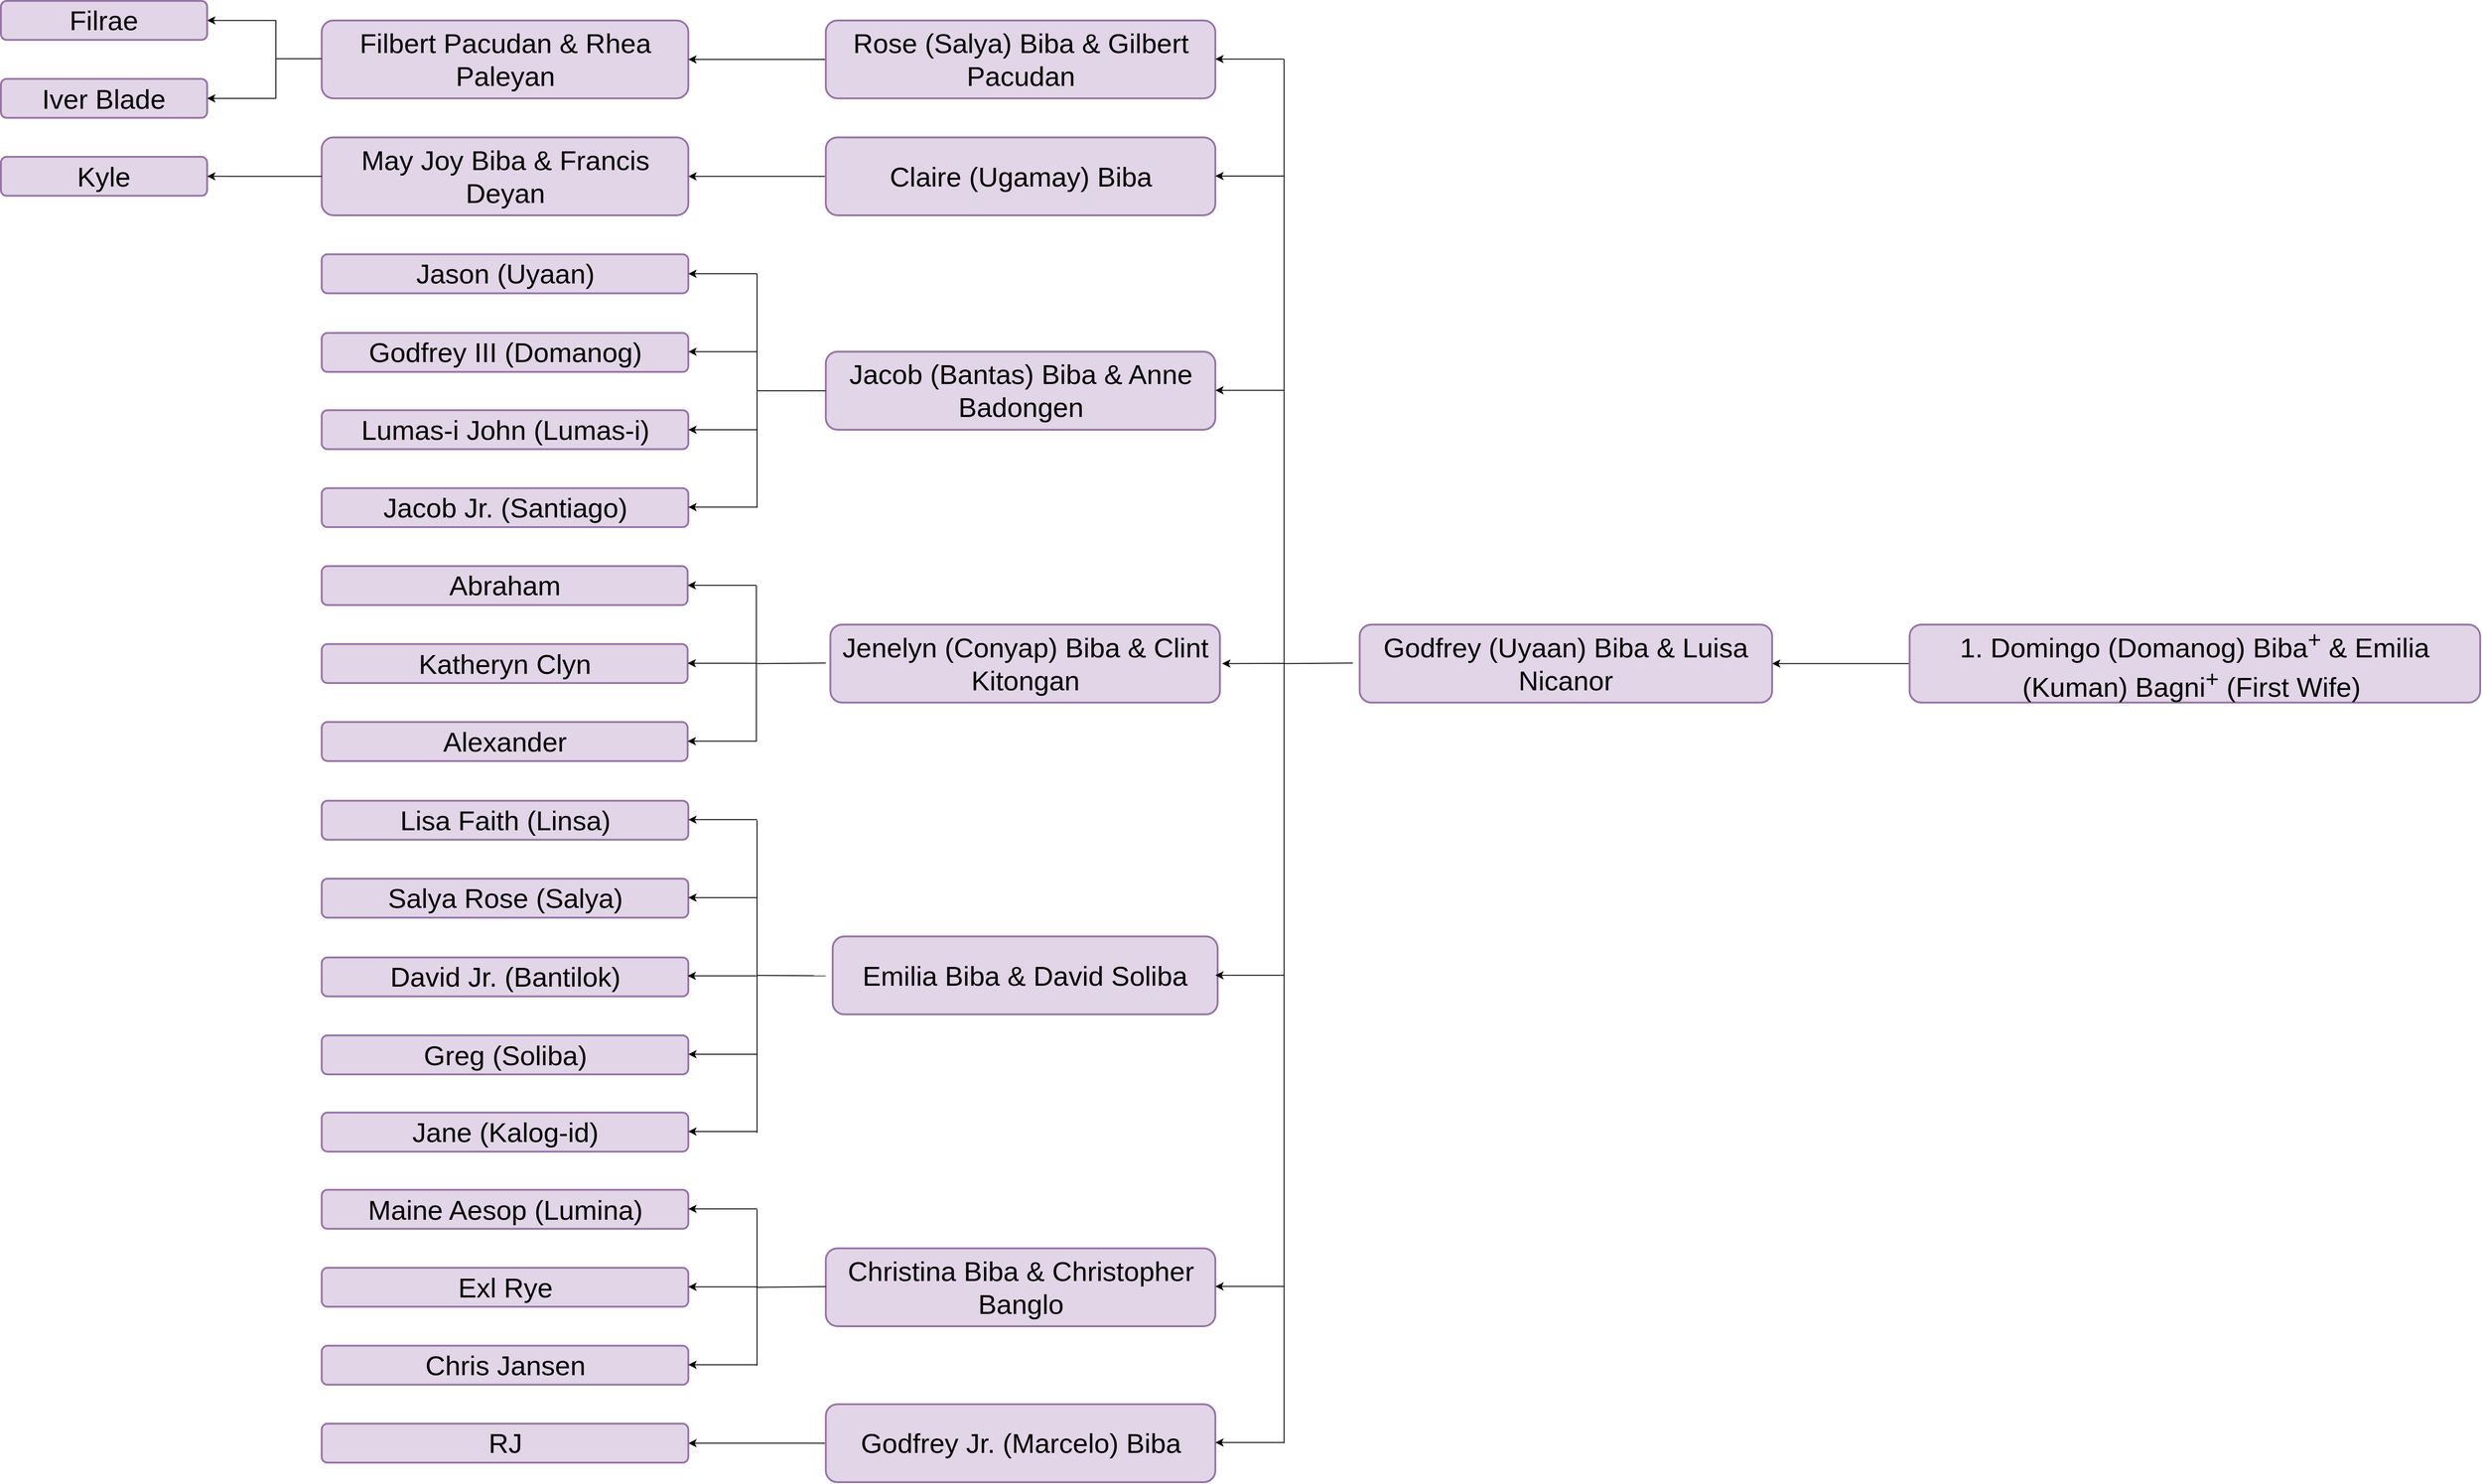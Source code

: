 <mxfile version="28.0.4">
  <diagram name="Page-1" id="tv-Pz4Bu6LIs6yfx5zl2">
    <mxGraphModel dx="3107" dy="1943" grid="1" gridSize="10" guides="1" tooltips="1" connect="1" arrows="1" fold="1" page="1" pageScale="1" pageWidth="1400" pageHeight="850" math="0" shadow="0">
      <root>
        <mxCell id="0" />
        <mxCell id="1" parent="0" />
        <mxCell id="4qRLbiXL7dvZ6mp7pHiN-77" value="" style="group;fontSize=30;" vertex="1" connectable="0" parent="1">
          <mxGeometry x="40" y="20" width="2710" height="1620" as="geometry" />
        </mxCell>
        <mxCell id="4qRLbiXL7dvZ6mp7pHiN-1" value="" style="edgeStyle=orthogonalEdgeStyle;rounded=0;orthogonalLoop=1;jettySize=auto;html=1;fontFamily=Helvetica;fontSize=30;fontColor=default;" edge="1" parent="4qRLbiXL7dvZ6mp7pHiN-77" source="4qRLbiXL7dvZ6mp7pHiN-2" target="4qRLbiXL7dvZ6mp7pHiN-3">
          <mxGeometry relative="1" as="geometry" />
        </mxCell>
        <mxCell id="4qRLbiXL7dvZ6mp7pHiN-2" value="1. Domingo (Domanog) Biba&lt;sup&gt;+&lt;/sup&gt; &amp;amp; Emilia (Kuman) Bagni&lt;span&gt;&lt;sup&gt;+&lt;/sup&gt;&lt;/span&gt;&amp;nbsp;(First Wife)&lt;sup&gt;&amp;nbsp;&lt;/sup&gt;" style="rounded=1;whiteSpace=wrap;html=1;strokeColor=#9673a6;fillColor=#e1d5e7;strokeWidth=2;fontSize=30;" vertex="1" parent="4qRLbiXL7dvZ6mp7pHiN-77">
          <mxGeometry x="2086.349" y="682.105" width="623.651" height="85.263" as="geometry" />
        </mxCell>
        <mxCell id="4qRLbiXL7dvZ6mp7pHiN-3" value="Godfrey (Uyaan) Biba &amp;amp; Luisa Nicanor" style="whiteSpace=wrap;html=1;rounded=1;strokeColor=#9673a6;fillColor=#e1d5e7;strokeWidth=2;fontSize=30;" vertex="1" parent="4qRLbiXL7dvZ6mp7pHiN-77">
          <mxGeometry x="1485.24" y="682.105" width="450.832" height="85.263" as="geometry" />
        </mxCell>
        <mxCell id="4qRLbiXL7dvZ6mp7pHiN-4" value="Filbert Pacudan &amp;amp; Rhea Paleyan" style="whiteSpace=wrap;html=1;rounded=1;fillColor=#e1d5e7;strokeColor=#9673a6;strokeWidth=2;fontSize=30;" vertex="1" parent="4qRLbiXL7dvZ6mp7pHiN-77">
          <mxGeometry x="350.647" y="21.316" width="400.739" height="85.263" as="geometry" />
        </mxCell>
        <mxCell id="4qRLbiXL7dvZ6mp7pHiN-5" value="" style="edgeStyle=orthogonalEdgeStyle;rounded=0;orthogonalLoop=1;jettySize=auto;html=1;fontSize=30;" edge="1" parent="4qRLbiXL7dvZ6mp7pHiN-77">
          <mxGeometry relative="1" as="geometry">
            <mxPoint x="901.664" y="63.947" as="sourcePoint" />
            <mxPoint x="751.386" y="63.947" as="targetPoint" />
          </mxGeometry>
        </mxCell>
        <mxCell id="4qRLbiXL7dvZ6mp7pHiN-6" value="&lt;font&gt;Rose (Salya) Biba &amp;amp; Gilbert Pacudan&lt;/font&gt;" style="rounded=1;whiteSpace=wrap;html=1;fillColor=#e1d5e7;strokeColor=#9673a6;strokeWidth=2;fontSize=30;" vertex="1" parent="4qRLbiXL7dvZ6mp7pHiN-77">
          <mxGeometry x="901.664" y="21.316" width="425.786" height="85.263" as="geometry" />
        </mxCell>
        <mxCell id="4qRLbiXL7dvZ6mp7pHiN-7" value="" style="edgeStyle=orthogonalEdgeStyle;rounded=0;orthogonalLoop=1;jettySize=auto;html=1;fontFamily=Helvetica;fontSize=30;fontColor=default;" edge="1" parent="4qRLbiXL7dvZ6mp7pHiN-77">
          <mxGeometry relative="1" as="geometry">
            <mxPoint x="901.664" y="191.842" as="sourcePoint" />
            <mxPoint x="751.386" y="191.842" as="targetPoint" />
          </mxGeometry>
        </mxCell>
        <mxCell id="4qRLbiXL7dvZ6mp7pHiN-8" value="&lt;font&gt;Claire (Ugamay) Biba&lt;/font&gt;" style="rounded=1;whiteSpace=wrap;html=1;fillColor=#e1d5e7;strokeColor=#9673a6;strokeWidth=2;fontSize=30;" vertex="1" parent="4qRLbiXL7dvZ6mp7pHiN-77">
          <mxGeometry x="901.664" y="149.211" width="425.786" height="85.263" as="geometry" />
        </mxCell>
        <mxCell id="4qRLbiXL7dvZ6mp7pHiN-9" value="&lt;span&gt;Jacob (Bantas) Biba &amp;amp; Anne Badongen&lt;/span&gt;" style="rounded=1;whiteSpace=wrap;html=1;fillColor=#e1d5e7;strokeColor=#9673a6;strokeWidth=2;fontSize=30;" vertex="1" parent="4qRLbiXL7dvZ6mp7pHiN-77">
          <mxGeometry x="901.664" y="383.684" width="425.786" height="85.263" as="geometry" />
        </mxCell>
        <mxCell id="4qRLbiXL7dvZ6mp7pHiN-10" value="May Joy Biba &amp;amp; Francis Deyan" style="rounded=1;whiteSpace=wrap;html=1;fillColor=#e1d5e7;strokeColor=#9673a6;strokeWidth=2;fontSize=30;" vertex="1" parent="4qRLbiXL7dvZ6mp7pHiN-77">
          <mxGeometry x="350.647" y="149.211" width="400.739" height="85.263" as="geometry" />
        </mxCell>
        <mxCell id="4qRLbiXL7dvZ6mp7pHiN-11" value="" style="edgeStyle=orthogonalEdgeStyle;rounded=0;orthogonalLoop=1;jettySize=auto;html=1;fontFamily=Helvetica;fontSize=30;fontColor=default;" edge="1" parent="4qRLbiXL7dvZ6mp7pHiN-77" source="4qRLbiXL7dvZ6mp7pHiN-12" target="4qRLbiXL7dvZ6mp7pHiN-23">
          <mxGeometry relative="1" as="geometry" />
        </mxCell>
        <mxCell id="4qRLbiXL7dvZ6mp7pHiN-12" value="&lt;span&gt;Godfrey Jr. (Marcelo) Biba&lt;/span&gt;" style="rounded=1;whiteSpace=wrap;html=1;fillColor=#e1d5e7;strokeColor=#9673a6;strokeWidth=2;fontSize=30;" vertex="1" parent="4qRLbiXL7dvZ6mp7pHiN-77">
          <mxGeometry x="901.664" y="1534.737" width="425.786" height="85.263" as="geometry" />
        </mxCell>
        <mxCell id="4qRLbiXL7dvZ6mp7pHiN-13" value="&lt;font&gt;Emilia Biba &amp;amp; David Soliba&lt;/font&gt;" style="rounded=1;whiteSpace=wrap;html=1;fillColor=#e1d5e7;strokeColor=#9673a6;strokeWidth=2;fontSize=30;" vertex="1" parent="4qRLbiXL7dvZ6mp7pHiN-77">
          <mxGeometry x="909.177" y="1023.158" width="420.776" height="85.263" as="geometry" />
        </mxCell>
        <mxCell id="4qRLbiXL7dvZ6mp7pHiN-14" value="&lt;font&gt;Christina Biba &amp;amp; Christopher Banglo&lt;/font&gt;" style="rounded=1;whiteSpace=wrap;html=1;fillColor=#e1d5e7;strokeColor=#9673a6;strokeWidth=2;fontSize=30;" vertex="1" parent="4qRLbiXL7dvZ6mp7pHiN-77">
          <mxGeometry x="901.664" y="1364.211" width="425.786" height="85.263" as="geometry" />
        </mxCell>
        <mxCell id="4qRLbiXL7dvZ6mp7pHiN-15" value="&lt;span&gt;Lisa Faith (Linsa)&lt;/span&gt;" style="rounded=1;whiteSpace=wrap;html=1;fillColor=#e1d5e7;strokeColor=#9673a6;strokeWidth=2;fontSize=30;" vertex="1" parent="4qRLbiXL7dvZ6mp7pHiN-77">
          <mxGeometry x="350.647" y="874.757" width="400.739" height="42.632" as="geometry" />
        </mxCell>
        <mxCell id="4qRLbiXL7dvZ6mp7pHiN-16" value="&lt;span&gt;Salya Rose (Salya)&lt;/span&gt;" style="rounded=1;whiteSpace=wrap;html=1;fillColor=#e1d5e7;strokeColor=#9673a6;strokeWidth=2;fontSize=30;" vertex="1" parent="4qRLbiXL7dvZ6mp7pHiN-77">
          <mxGeometry x="350.647" y="960.021" width="400.739" height="42.632" as="geometry" />
        </mxCell>
        <mxCell id="4qRLbiXL7dvZ6mp7pHiN-17" value="&lt;span&gt;David Jr. (Bantilok)&lt;/span&gt;" style="rounded=1;whiteSpace=wrap;html=1;fillColor=#e1d5e7;strokeColor=#9673a6;strokeWidth=2;fontSize=30;" vertex="1" parent="4qRLbiXL7dvZ6mp7pHiN-77">
          <mxGeometry x="350.647" y="1046.094" width="400.739" height="42.632" as="geometry" />
        </mxCell>
        <mxCell id="4qRLbiXL7dvZ6mp7pHiN-18" value="&lt;span&gt;Greg (Soliba)&lt;/span&gt;" style="rounded=1;whiteSpace=wrap;html=1;fillColor=#e1d5e7;strokeColor=#9673a6;strokeWidth=2;fontSize=30;" vertex="1" parent="4qRLbiXL7dvZ6mp7pHiN-77">
          <mxGeometry x="350.647" y="1131.357" width="400.739" height="42.632" as="geometry" />
        </mxCell>
        <mxCell id="4qRLbiXL7dvZ6mp7pHiN-19" value="&lt;span&gt;Jane (Kalog-id)&lt;/span&gt;" style="rounded=1;whiteSpace=wrap;html=1;fillColor=#e1d5e7;strokeColor=#9673a6;strokeWidth=2;fontSize=30;" vertex="1" parent="4qRLbiXL7dvZ6mp7pHiN-77">
          <mxGeometry x="350.647" y="1215.81" width="400.739" height="42.632" as="geometry" />
        </mxCell>
        <mxCell id="4qRLbiXL7dvZ6mp7pHiN-20" value="&lt;span&gt;Maine Aesop (Lumina)&lt;/span&gt;" style="rounded=1;whiteSpace=wrap;html=1;fillColor=#e1d5e7;strokeColor=#9673a6;strokeWidth=2;fontSize=30;" vertex="1" parent="4qRLbiXL7dvZ6mp7pHiN-77">
          <mxGeometry x="350.647" y="1300.263" width="400.739" height="42.632" as="geometry" />
        </mxCell>
        <mxCell id="4qRLbiXL7dvZ6mp7pHiN-21" value="&lt;span&gt;Exl Rye&lt;/span&gt;" style="rounded=1;whiteSpace=wrap;html=1;fillColor=#e1d5e7;strokeColor=#9673a6;strokeWidth=2;fontSize=30;" vertex="1" parent="4qRLbiXL7dvZ6mp7pHiN-77">
          <mxGeometry x="350.647" y="1385.526" width="400.739" height="42.632" as="geometry" />
        </mxCell>
        <mxCell id="4qRLbiXL7dvZ6mp7pHiN-22" value="&lt;span&gt;Chris Jansen&lt;/span&gt;" style="rounded=1;whiteSpace=wrap;html=1;fillColor=#e1d5e7;strokeColor=#9673a6;strokeWidth=2;fontSize=30;" vertex="1" parent="4qRLbiXL7dvZ6mp7pHiN-77">
          <mxGeometry x="350.647" y="1470.789" width="400.739" height="42.632" as="geometry" />
        </mxCell>
        <mxCell id="4qRLbiXL7dvZ6mp7pHiN-23" value="&lt;span&gt;RJ&lt;/span&gt;" style="rounded=1;whiteSpace=wrap;html=1;fillColor=#e1d5e7;strokeColor=#9673a6;strokeWidth=2;fontSize=30;" vertex="1" parent="4qRLbiXL7dvZ6mp7pHiN-77">
          <mxGeometry x="350.647" y="1556.053" width="400.739" height="42.632" as="geometry" />
        </mxCell>
        <mxCell id="4qRLbiXL7dvZ6mp7pHiN-24" value="" style="endArrow=none;html=1;rounded=0;fontFamily=Helvetica;fontSize=30;fontColor=default;" edge="1" parent="4qRLbiXL7dvZ6mp7pHiN-77">
          <mxGeometry width="50" height="50" relative="1" as="geometry">
            <mxPoint x="826.525" y="426.316" as="sourcePoint" />
            <mxPoint x="901.664" y="426.316" as="targetPoint" />
          </mxGeometry>
        </mxCell>
        <mxCell id="4qRLbiXL7dvZ6mp7pHiN-25" value="" style="endArrow=none;html=1;rounded=0;fontFamily=Helvetica;fontSize=30;fontColor=default;entryX=0;entryY=0.5;entryDx=0;entryDy=0;" edge="1" parent="4qRLbiXL7dvZ6mp7pHiN-77">
          <mxGeometry width="50" height="50" relative="1" as="geometry">
            <mxPoint x="826.525" y="1406.842" as="sourcePoint" />
            <mxPoint x="901.664" y="1406.16" as="targetPoint" />
          </mxGeometry>
        </mxCell>
        <mxCell id="4qRLbiXL7dvZ6mp7pHiN-26" value="" style="endArrow=classic;html=1;rounded=0;fontFamily=Helvetica;fontSize=30;fontColor=default;entryX=1;entryY=0.5;entryDx=0;entryDy=0;" edge="1" parent="4qRLbiXL7dvZ6mp7pHiN-77">
          <mxGeometry width="50" height="50" relative="1" as="geometry">
            <mxPoint x="826.525" y="895.434" as="sourcePoint" />
            <mxPoint x="751.386" y="895.434" as="targetPoint" />
          </mxGeometry>
        </mxCell>
        <mxCell id="4qRLbiXL7dvZ6mp7pHiN-27" value="" style="endArrow=classic;html=1;rounded=0;fontFamily=Helvetica;fontSize=30;fontColor=default;entryX=1;entryY=0.5;entryDx=0;entryDy=0;" edge="1" parent="4qRLbiXL7dvZ6mp7pHiN-77">
          <mxGeometry width="50" height="50" relative="1" as="geometry">
            <mxPoint x="826.525" y="980.697" as="sourcePoint" />
            <mxPoint x="751.386" y="980.697" as="targetPoint" />
          </mxGeometry>
        </mxCell>
        <mxCell id="4qRLbiXL7dvZ6mp7pHiN-28" value="" style="endArrow=classic;html=1;rounded=0;fontFamily=Helvetica;fontSize=30;fontColor=default;entryX=1;entryY=0.5;entryDx=0;entryDy=0;" edge="1" parent="4qRLbiXL7dvZ6mp7pHiN-77">
          <mxGeometry width="50" height="50" relative="1" as="geometry">
            <mxPoint x="825.774" y="1066.216" as="sourcePoint" />
            <mxPoint x="750.635" y="1066.216" as="targetPoint" />
          </mxGeometry>
        </mxCell>
        <mxCell id="4qRLbiXL7dvZ6mp7pHiN-29" value="" style="endArrow=classic;html=1;rounded=0;fontFamily=Helvetica;fontSize=30;fontColor=default;entryX=1;entryY=0.5;entryDx=0;entryDy=0;" edge="1" parent="4qRLbiXL7dvZ6mp7pHiN-77">
          <mxGeometry width="50" height="50" relative="1" as="geometry">
            <mxPoint x="826.525" y="1152.033" as="sourcePoint" />
            <mxPoint x="751.386" y="1152.033" as="targetPoint" />
          </mxGeometry>
        </mxCell>
        <mxCell id="4qRLbiXL7dvZ6mp7pHiN-30" value="" style="endArrow=classic;html=1;rounded=0;fontFamily=Helvetica;fontSize=30;fontColor=default;entryX=1;entryY=0.5;entryDx=0;entryDy=0;" edge="1" parent="4qRLbiXL7dvZ6mp7pHiN-77">
          <mxGeometry width="50" height="50" relative="1" as="geometry">
            <mxPoint x="826.525" y="1236.486" as="sourcePoint" />
            <mxPoint x="751.386" y="1236.486" as="targetPoint" />
          </mxGeometry>
        </mxCell>
        <mxCell id="4qRLbiXL7dvZ6mp7pHiN-31" value="" style="endArrow=none;html=1;rounded=0;fontFamily=Helvetica;fontSize=30;fontColor=default;" edge="1" parent="4qRLbiXL7dvZ6mp7pHiN-77">
          <mxGeometry width="50" height="50" relative="1" as="geometry">
            <mxPoint x="826.525" y="1065.789" as="sourcePoint" />
            <mxPoint x="901.664" y="1066.173" as="targetPoint" />
          </mxGeometry>
        </mxCell>
        <mxCell id="4qRLbiXL7dvZ6mp7pHiN-32" value="" style="endArrow=none;html=1;rounded=0;fontFamily=Helvetica;fontSize=30;fontColor=default;" edge="1" parent="4qRLbiXL7dvZ6mp7pHiN-77">
          <mxGeometry width="50" height="50" relative="1" as="geometry">
            <mxPoint x="826.525" y="1237.936" as="sourcePoint" />
            <mxPoint x="826.525" y="1110.041" as="targetPoint" />
            <Array as="points">
              <mxPoint x="826.525" y="1110.041" />
              <mxPoint x="826.525" y="896.073" />
            </Array>
          </mxGeometry>
        </mxCell>
        <mxCell id="4qRLbiXL7dvZ6mp7pHiN-33" value="" style="endArrow=none;html=1;rounded=0;fontFamily=Helvetica;fontSize=30;fontColor=default;" edge="1" parent="4qRLbiXL7dvZ6mp7pHiN-77">
          <mxGeometry width="50" height="50" relative="1" as="geometry">
            <mxPoint x="826.525" y="1492.51" as="sourcePoint" />
            <mxPoint x="826.525" y="1364.616" as="targetPoint" />
            <Array as="points">
              <mxPoint x="826.525" y="1364.616" />
              <mxPoint x="826.525" y="1321.579" />
            </Array>
          </mxGeometry>
        </mxCell>
        <mxCell id="4qRLbiXL7dvZ6mp7pHiN-34" value="" style="endArrow=classic;html=1;rounded=0;fontFamily=Helvetica;fontSize=30;fontColor=default;entryX=1;entryY=0.5;entryDx=0;entryDy=0;" edge="1" parent="4qRLbiXL7dvZ6mp7pHiN-77">
          <mxGeometry width="50" height="50" relative="1" as="geometry">
            <mxPoint x="826.525" y="1321.067" as="sourcePoint" />
            <mxPoint x="751.386" y="1321.067" as="targetPoint" />
          </mxGeometry>
        </mxCell>
        <mxCell id="4qRLbiXL7dvZ6mp7pHiN-35" value="" style="endArrow=classic;html=1;rounded=0;fontFamily=Helvetica;fontSize=30;fontColor=default;entryX=1;entryY=0.5;entryDx=0;entryDy=0;" edge="1" parent="4qRLbiXL7dvZ6mp7pHiN-77">
          <mxGeometry width="50" height="50" relative="1" as="geometry">
            <mxPoint x="826.525" y="1406.331" as="sourcePoint" />
            <mxPoint x="751.386" y="1406.331" as="targetPoint" />
          </mxGeometry>
        </mxCell>
        <mxCell id="4qRLbiXL7dvZ6mp7pHiN-36" value="" style="endArrow=classic;html=1;rounded=0;fontFamily=Helvetica;fontSize=30;fontColor=default;entryX=1;entryY=0.5;entryDx=0;entryDy=0;" edge="1" parent="4qRLbiXL7dvZ6mp7pHiN-77">
          <mxGeometry width="50" height="50" relative="1" as="geometry">
            <mxPoint x="826.525" y="1491.594" as="sourcePoint" />
            <mxPoint x="751.386" y="1491.594" as="targetPoint" />
          </mxGeometry>
        </mxCell>
        <mxCell id="4qRLbiXL7dvZ6mp7pHiN-37" value="&lt;span&gt;Jason (Uyaan)&lt;/span&gt;" style="rounded=1;whiteSpace=wrap;html=1;fillColor=#e1d5e7;strokeColor=#9673a6;strokeWidth=2;fontSize=30;" vertex="1" parent="4qRLbiXL7dvZ6mp7pHiN-77">
          <mxGeometry x="350.647" y="277.105" width="400.739" height="42.632" as="geometry" />
        </mxCell>
        <mxCell id="4qRLbiXL7dvZ6mp7pHiN-38" value="&lt;span&gt;Godfrey III (Domanog)&lt;/span&gt;" style="rounded=1;whiteSpace=wrap;html=1;fillColor=#e1d5e7;strokeColor=#9673a6;strokeWidth=2;fontSize=30;" vertex="1" parent="4qRLbiXL7dvZ6mp7pHiN-77">
          <mxGeometry x="350.647" y="363.178" width="400.739" height="42.632" as="geometry" />
        </mxCell>
        <mxCell id="4qRLbiXL7dvZ6mp7pHiN-39" value="&lt;span&gt;Lumas-i John (Lumas-i)&lt;/span&gt;" style="rounded=1;whiteSpace=wrap;html=1;fillColor=#e1d5e7;strokeColor=#9673a6;strokeWidth=2;fontSize=30;" vertex="1" parent="4qRLbiXL7dvZ6mp7pHiN-77">
          <mxGeometry x="350.647" y="447.632" width="400.739" height="42.632" as="geometry" />
        </mxCell>
        <mxCell id="4qRLbiXL7dvZ6mp7pHiN-40" value="&lt;span&gt;Jacob Jr. (Santiago)&lt;/span&gt;" style="rounded=1;whiteSpace=wrap;html=1;fillColor=#e1d5e7;strokeColor=#9673a6;strokeWidth=2;fontSize=30;" vertex="1" parent="4qRLbiXL7dvZ6mp7pHiN-77">
          <mxGeometry x="350.647" y="532.895" width="400.739" height="42.632" as="geometry" />
        </mxCell>
        <mxCell id="4qRLbiXL7dvZ6mp7pHiN-41" value="" style="endArrow=none;html=1;rounded=0;fontFamily=Helvetica;fontSize=30;fontColor=default;" edge="1" parent="4qRLbiXL7dvZ6mp7pHiN-77">
          <mxGeometry width="50" height="50" relative="1" as="geometry">
            <mxPoint x="826.525" y="426.316" as="sourcePoint" />
            <mxPoint x="826.525" y="298.421" as="targetPoint" />
          </mxGeometry>
        </mxCell>
        <mxCell id="4qRLbiXL7dvZ6mp7pHiN-42" value="" style="endArrow=none;html=1;rounded=0;fontFamily=Helvetica;fontSize=30;fontColor=default;" edge="1" parent="4qRLbiXL7dvZ6mp7pHiN-77">
          <mxGeometry width="50" height="50" relative="1" as="geometry">
            <mxPoint x="826.525" y="554.211" as="sourcePoint" />
            <mxPoint x="826.525" y="426.316" as="targetPoint" />
            <Array as="points">
              <mxPoint x="826.525" y="426.316" />
            </Array>
          </mxGeometry>
        </mxCell>
        <mxCell id="4qRLbiXL7dvZ6mp7pHiN-43" value="" style="endArrow=classic;html=1;rounded=0;fontFamily=Helvetica;fontSize=30;fontColor=default;entryX=1;entryY=0.5;entryDx=0;entryDy=0;" edge="1" parent="4qRLbiXL7dvZ6mp7pHiN-77" target="4qRLbiXL7dvZ6mp7pHiN-37">
          <mxGeometry width="50" height="50" relative="1" as="geometry">
            <mxPoint x="826.525" y="298.421" as="sourcePoint" />
            <mxPoint x="1026.895" y="426.316" as="targetPoint" />
          </mxGeometry>
        </mxCell>
        <mxCell id="4qRLbiXL7dvZ6mp7pHiN-44" value="" style="endArrow=classic;html=1;rounded=0;fontFamily=Helvetica;fontSize=30;fontColor=default;entryX=1;entryY=0.5;entryDx=0;entryDy=0;" edge="1" parent="4qRLbiXL7dvZ6mp7pHiN-77">
          <mxGeometry width="50" height="50" relative="1" as="geometry">
            <mxPoint x="826.525" y="383.684" as="sourcePoint" />
            <mxPoint x="751.386" y="383.684" as="targetPoint" />
          </mxGeometry>
        </mxCell>
        <mxCell id="4qRLbiXL7dvZ6mp7pHiN-45" value="" style="endArrow=classic;html=1;rounded=0;fontFamily=Helvetica;fontSize=30;fontColor=default;entryX=1;entryY=0.5;entryDx=0;entryDy=0;" edge="1" parent="4qRLbiXL7dvZ6mp7pHiN-77">
          <mxGeometry width="50" height="50" relative="1" as="geometry">
            <mxPoint x="826.525" y="468.947" as="sourcePoint" />
            <mxPoint x="751.386" y="468.947" as="targetPoint" />
          </mxGeometry>
        </mxCell>
        <mxCell id="4qRLbiXL7dvZ6mp7pHiN-46" value="" style="endArrow=classic;html=1;rounded=0;fontFamily=Helvetica;fontSize=30;fontColor=default;entryX=1;entryY=0.5;entryDx=0;entryDy=0;" edge="1" parent="4qRLbiXL7dvZ6mp7pHiN-77">
          <mxGeometry width="50" height="50" relative="1" as="geometry">
            <mxPoint x="826.525" y="553.635" as="sourcePoint" />
            <mxPoint x="751.386" y="553.635" as="targetPoint" />
          </mxGeometry>
        </mxCell>
        <mxCell id="4qRLbiXL7dvZ6mp7pHiN-47" value="&lt;span&gt;Abraham&lt;/span&gt;" style="rounded=1;whiteSpace=wrap;html=1;fillColor=#e1d5e7;strokeColor=#9673a6;strokeWidth=2;fontSize=30;" vertex="1" parent="4qRLbiXL7dvZ6mp7pHiN-77">
          <mxGeometry x="350.647" y="618.158" width="399.988" height="42.632" as="geometry" />
        </mxCell>
        <mxCell id="4qRLbiXL7dvZ6mp7pHiN-48" value="&lt;span&gt;Katheryn Clyn&lt;/span&gt;" style="rounded=1;whiteSpace=wrap;html=1;fillColor=#e1d5e7;strokeColor=#9673a6;strokeWidth=2;fontSize=30;" vertex="1" parent="4qRLbiXL7dvZ6mp7pHiN-77">
          <mxGeometry x="350.647" y="703.421" width="399.988" height="42.632" as="geometry" />
        </mxCell>
        <mxCell id="4qRLbiXL7dvZ6mp7pHiN-49" value="&lt;span&gt;Alexander&lt;/span&gt;" style="rounded=1;whiteSpace=wrap;html=1;fillColor=#e1d5e7;strokeColor=#9673a6;strokeWidth=2;fontSize=30;" vertex="1" parent="4qRLbiXL7dvZ6mp7pHiN-77">
          <mxGeometry x="350.647" y="788.684" width="399.988" height="42.632" as="geometry" />
        </mxCell>
        <mxCell id="4qRLbiXL7dvZ6mp7pHiN-50" value="&lt;font&gt;Jenelyn (Conyap) Biba &amp;amp; Clint Kitongan&lt;/font&gt;" style="rounded=1;whiteSpace=wrap;html=1;fillColor=#e1d5e7;strokeColor=#9673a6;strokeWidth=2;fontSize=30;" vertex="1" parent="4qRLbiXL7dvZ6mp7pHiN-77">
          <mxGeometry x="906.673" y="682.105" width="425.786" height="85.263" as="geometry" />
        </mxCell>
        <mxCell id="4qRLbiXL7dvZ6mp7pHiN-51" value="" style="endArrow=classic;html=1;rounded=0;fontFamily=Helvetica;fontSize=30;fontColor=default;entryX=1;entryY=0.5;entryDx=0;entryDy=0;" edge="1" parent="4qRLbiXL7dvZ6mp7pHiN-77">
          <mxGeometry width="50" height="50" relative="1" as="geometry">
            <mxPoint x="825.774" y="639.069" as="sourcePoint" />
            <mxPoint x="750.635" y="639.069" as="targetPoint" />
          </mxGeometry>
        </mxCell>
        <mxCell id="4qRLbiXL7dvZ6mp7pHiN-52" value="" style="endArrow=classic;html=1;rounded=0;fontFamily=Helvetica;fontSize=30;fontColor=default;entryX=1;entryY=0.5;entryDx=0;entryDy=0;" edge="1" parent="4qRLbiXL7dvZ6mp7pHiN-77">
          <mxGeometry width="50" height="50" relative="1" as="geometry">
            <mxPoint x="825.774" y="724.332" as="sourcePoint" />
            <mxPoint x="750.635" y="724.332" as="targetPoint" />
          </mxGeometry>
        </mxCell>
        <mxCell id="4qRLbiXL7dvZ6mp7pHiN-53" value="" style="endArrow=classic;html=1;rounded=0;fontFamily=Helvetica;fontSize=30;fontColor=default;entryX=1;entryY=0.5;entryDx=0;entryDy=0;" edge="1" parent="4qRLbiXL7dvZ6mp7pHiN-77">
          <mxGeometry width="50" height="50" relative="1" as="geometry">
            <mxPoint x="825.774" y="809.595" as="sourcePoint" />
            <mxPoint x="750.635" y="809.595" as="targetPoint" />
          </mxGeometry>
        </mxCell>
        <mxCell id="4qRLbiXL7dvZ6mp7pHiN-54" value="" style="endArrow=none;html=1;rounded=0;fontFamily=Helvetica;fontSize=30;fontColor=default;" edge="1" parent="4qRLbiXL7dvZ6mp7pHiN-77">
          <mxGeometry width="50" height="50" relative="1" as="geometry">
            <mxPoint x="825.774" y="810" as="sourcePoint" />
            <mxPoint x="825.774" y="682.105" as="targetPoint" />
            <Array as="points">
              <mxPoint x="825.774" y="682.105" />
              <mxPoint x="825.774" y="639.474" />
            </Array>
          </mxGeometry>
        </mxCell>
        <mxCell id="4qRLbiXL7dvZ6mp7pHiN-55" value="" style="endArrow=none;html=1;rounded=0;fontFamily=Helvetica;fontSize=30;fontColor=default;" edge="1" parent="4qRLbiXL7dvZ6mp7pHiN-77">
          <mxGeometry width="50" height="50" relative="1" as="geometry">
            <mxPoint x="826.525" y="724.737" as="sourcePoint" />
            <mxPoint x="901.664" y="724.097" as="targetPoint" />
          </mxGeometry>
        </mxCell>
        <mxCell id="4qRLbiXL7dvZ6mp7pHiN-56" value="" style="endArrow=classic;html=1;rounded=0;fontFamily=Helvetica;fontSize=30;fontColor=default;" edge="1" parent="4qRLbiXL7dvZ6mp7pHiN-77">
          <mxGeometry width="50" height="50" relative="1" as="geometry">
            <mxPoint x="1402.588" y="724.481" as="sourcePoint" />
            <mxPoint x="1334.963" y="724.737" as="targetPoint" />
          </mxGeometry>
        </mxCell>
        <mxCell id="4qRLbiXL7dvZ6mp7pHiN-57" value="" style="endArrow=classic;html=1;rounded=0;fontFamily=Helvetica;fontSize=30;fontColor=default;entryX=1;entryY=0.5;entryDx=0;entryDy=0;" edge="1" parent="4qRLbiXL7dvZ6mp7pHiN-77">
          <mxGeometry width="50" height="50" relative="1" as="geometry">
            <mxPoint x="1402.588" y="425.932" as="sourcePoint" />
            <mxPoint x="1327.449" y="425.932" as="targetPoint" />
          </mxGeometry>
        </mxCell>
        <mxCell id="4qRLbiXL7dvZ6mp7pHiN-58" value="" style="endArrow=classic;html=1;rounded=0;fontFamily=Helvetica;fontSize=30;fontColor=default;entryX=1;entryY=0.5;entryDx=0;entryDy=0;" edge="1" parent="4qRLbiXL7dvZ6mp7pHiN-77">
          <mxGeometry width="50" height="50" relative="1" as="geometry">
            <mxPoint x="1402.588" y="191.458" as="sourcePoint" />
            <mxPoint x="1327.449" y="191.458" as="targetPoint" />
          </mxGeometry>
        </mxCell>
        <mxCell id="4qRLbiXL7dvZ6mp7pHiN-59" value="" style="endArrow=classic;html=1;rounded=0;fontFamily=Helvetica;fontSize=30;fontColor=default;entryX=1;entryY=0.5;entryDx=0;entryDy=0;" edge="1" parent="4qRLbiXL7dvZ6mp7pHiN-77">
          <mxGeometry width="50" height="50" relative="1" as="geometry">
            <mxPoint x="1402.588" y="63.564" as="sourcePoint" />
            <mxPoint x="1327.449" y="63.564" as="targetPoint" />
          </mxGeometry>
        </mxCell>
        <mxCell id="4qRLbiXL7dvZ6mp7pHiN-60" value="" style="endArrow=classic;html=1;rounded=0;fontFamily=Helvetica;fontSize=30;fontColor=default;entryX=1;entryY=0.5;entryDx=0;entryDy=0;" edge="1" parent="4qRLbiXL7dvZ6mp7pHiN-77">
          <mxGeometry width="50" height="50" relative="1" as="geometry">
            <mxPoint x="1402.588" y="1065.576" as="sourcePoint" />
            <mxPoint x="1327.449" y="1065.576" as="targetPoint" />
          </mxGeometry>
        </mxCell>
        <mxCell id="4qRLbiXL7dvZ6mp7pHiN-61" value="" style="endArrow=none;html=1;rounded=0;fontFamily=Helvetica;fontSize=30;fontColor=default;" edge="1" parent="4qRLbiXL7dvZ6mp7pHiN-77">
          <mxGeometry width="50" height="50" relative="1" as="geometry">
            <mxPoint x="1402.588" y="724.737" as="sourcePoint" />
            <mxPoint x="1477.726" y="724.183" as="targetPoint" />
          </mxGeometry>
        </mxCell>
        <mxCell id="4qRLbiXL7dvZ6mp7pHiN-62" value="" style="endArrow=none;html=1;rounded=0;fontFamily=Helvetica;fontSize=30;fontColor=default;" edge="1" parent="4qRLbiXL7dvZ6mp7pHiN-77">
          <mxGeometry width="50" height="50" relative="1" as="geometry">
            <mxPoint x="1402.588" y="1577.368" as="sourcePoint" />
            <mxPoint x="1402.588" y="596.842" as="targetPoint" />
            <Array as="points">
              <mxPoint x="1402.588" y="63.947" />
            </Array>
          </mxGeometry>
        </mxCell>
        <mxCell id="4qRLbiXL7dvZ6mp7pHiN-63" value="" style="endArrow=classic;html=1;rounded=0;fontFamily=Helvetica;fontSize=30;fontColor=default;entryX=1;entryY=0.5;entryDx=0;entryDy=0;" edge="1" parent="4qRLbiXL7dvZ6mp7pHiN-77">
          <mxGeometry width="50" height="50" relative="1" as="geometry">
            <mxPoint x="1402.588" y="1405.926" as="sourcePoint" />
            <mxPoint x="1327.449" y="1405.926" as="targetPoint" />
          </mxGeometry>
        </mxCell>
        <mxCell id="4qRLbiXL7dvZ6mp7pHiN-64" value="" style="endArrow=classic;html=1;rounded=0;fontFamily=Helvetica;fontSize=30;fontColor=default;entryX=1;entryY=0.5;entryDx=0;entryDy=0;" edge="1" parent="4qRLbiXL7dvZ6mp7pHiN-77">
          <mxGeometry width="50" height="50" relative="1" as="geometry">
            <mxPoint x="1402.588" y="1576.644" as="sourcePoint" />
            <mxPoint x="1327.449" y="1576.644" as="targetPoint" />
          </mxGeometry>
        </mxCell>
        <mxCell id="4qRLbiXL7dvZ6mp7pHiN-65" value="" style="group;fontSize=30;" vertex="1" connectable="0" parent="4qRLbiXL7dvZ6mp7pHiN-77">
          <mxGeometry width="350.647" height="127.895" as="geometry" />
        </mxCell>
        <mxCell id="4qRLbiXL7dvZ6mp7pHiN-66" value="" style="endArrow=none;html=1;rounded=0;fontFamily=Helvetica;fontSize=30;fontColor=default;" edge="1" parent="4qRLbiXL7dvZ6mp7pHiN-65">
          <mxGeometry width="50" height="50" relative="1" as="geometry">
            <mxPoint x="300.555" y="63.308" as="sourcePoint" />
            <mxPoint x="350.647" y="63.308" as="targetPoint" />
          </mxGeometry>
        </mxCell>
        <mxCell id="4qRLbiXL7dvZ6mp7pHiN-67" value="" style="endArrow=classic;html=1;rounded=0;fontFamily=Helvetica;fontSize=30;fontColor=default;" edge="1" parent="4qRLbiXL7dvZ6mp7pHiN-65">
          <mxGeometry width="50" height="50" relative="1" as="geometry">
            <mxPoint x="300.555" y="21.316" as="sourcePoint" />
            <mxPoint x="225.416" y="21.316" as="targetPoint" />
          </mxGeometry>
        </mxCell>
        <mxCell id="4qRLbiXL7dvZ6mp7pHiN-68" value="" style="endArrow=classic;html=1;rounded=0;fontFamily=Helvetica;fontSize=30;fontColor=default;" edge="1" parent="4qRLbiXL7dvZ6mp7pHiN-65">
          <mxGeometry width="50" height="50" relative="1" as="geometry">
            <mxPoint x="300.555" y="106.579" as="sourcePoint" />
            <mxPoint x="225.416" y="106.579" as="targetPoint" />
          </mxGeometry>
        </mxCell>
        <mxCell id="4qRLbiXL7dvZ6mp7pHiN-69" value="Filrae" style="rounded=1;whiteSpace=wrap;html=1;pointerEvents=0;align=center;verticalAlign=middle;fontFamily=Helvetica;fontSize=30;fillColor=#e1d5e7;strokeColor=#9673a6;strokeWidth=2;" vertex="1" parent="4qRLbiXL7dvZ6mp7pHiN-65">
          <mxGeometry width="225.416" height="42.632" as="geometry" />
        </mxCell>
        <mxCell id="4qRLbiXL7dvZ6mp7pHiN-70" value="Iver Blade" style="rounded=1;whiteSpace=wrap;html=1;pointerEvents=0;align=center;verticalAlign=middle;fontFamily=Helvetica;fontSize=30;fillColor=#e1d5e7;strokeColor=#9673a6;strokeWidth=2;" vertex="1" parent="4qRLbiXL7dvZ6mp7pHiN-65">
          <mxGeometry y="85.263" width="225.416" height="42.632" as="geometry" />
        </mxCell>
        <mxCell id="4qRLbiXL7dvZ6mp7pHiN-71" value="" style="group;fontSize=30;" vertex="1" connectable="0" parent="4qRLbiXL7dvZ6mp7pHiN-65">
          <mxGeometry x="300.555" y="21.316" height="85.263" as="geometry" />
        </mxCell>
        <mxCell id="4qRLbiXL7dvZ6mp7pHiN-72" value="" style="endArrow=none;html=1;rounded=0;fontFamily=Helvetica;fontSize=30;fontColor=default;" edge="1" parent="4qRLbiXL7dvZ6mp7pHiN-71">
          <mxGeometry width="50" height="50" relative="1" as="geometry">
            <mxPoint y="42.632" as="sourcePoint" />
            <mxPoint as="targetPoint" />
          </mxGeometry>
        </mxCell>
        <mxCell id="4qRLbiXL7dvZ6mp7pHiN-73" value="" style="endArrow=none;html=1;rounded=0;fontFamily=Helvetica;fontSize=30;fontColor=default;" edge="1" parent="4qRLbiXL7dvZ6mp7pHiN-71">
          <mxGeometry width="50" height="50" relative="1" as="geometry">
            <mxPoint y="85.263" as="sourcePoint" />
            <mxPoint y="42.632" as="targetPoint" />
            <Array as="points">
              <mxPoint y="42.632" />
            </Array>
          </mxGeometry>
        </mxCell>
        <mxCell id="4qRLbiXL7dvZ6mp7pHiN-74" value="" style="group;fontSize=30;" vertex="1" connectable="0" parent="4qRLbiXL7dvZ6mp7pHiN-77">
          <mxGeometry y="170.526" width="225.416" height="42.632" as="geometry" />
        </mxCell>
        <mxCell id="4qRLbiXL7dvZ6mp7pHiN-75" value="Kyle" style="whiteSpace=wrap;html=1;rounded=1;fillColor=#e1d5e7;strokeColor=#9673a6;strokeWidth=2;fontSize=30;" vertex="1" parent="4qRLbiXL7dvZ6mp7pHiN-74">
          <mxGeometry width="225.416" height="42.632" as="geometry" />
        </mxCell>
        <mxCell id="4qRLbiXL7dvZ6mp7pHiN-76" value="" style="edgeStyle=orthogonalEdgeStyle;rounded=0;orthogonalLoop=1;jettySize=auto;html=1;fontFamily=Helvetica;fontSize=30;fontColor=default;" edge="1" parent="4qRLbiXL7dvZ6mp7pHiN-77" source="4qRLbiXL7dvZ6mp7pHiN-10" target="4qRLbiXL7dvZ6mp7pHiN-75">
          <mxGeometry relative="1" as="geometry" />
        </mxCell>
      </root>
    </mxGraphModel>
  </diagram>
</mxfile>
